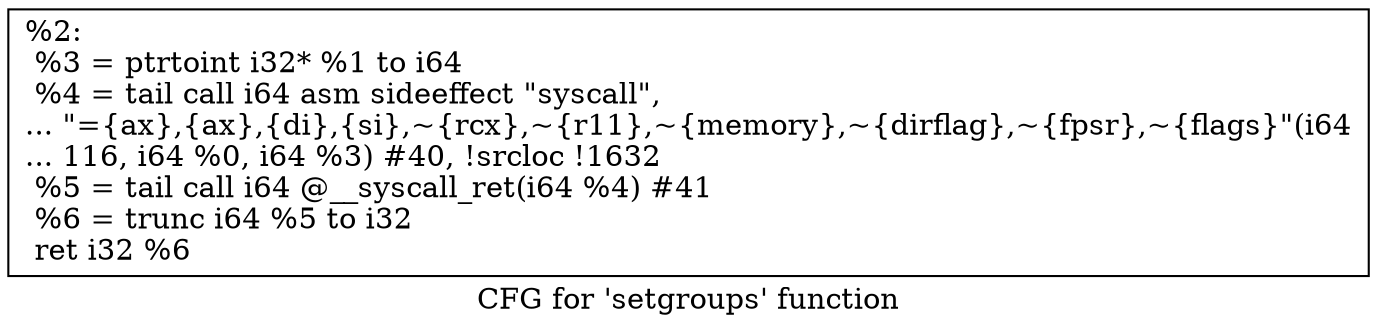 digraph "CFG for 'setgroups' function" {
	label="CFG for 'setgroups' function";

	Node0x1d1aef0 [shape=record,label="{%2:\l  %3 = ptrtoint i32* %1 to i64\l  %4 = tail call i64 asm sideeffect \"syscall\",\l... \"=\{ax\},\{ax\},\{di\},\{si\},~\{rcx\},~\{r11\},~\{memory\},~\{dirflag\},~\{fpsr\},~\{flags\}\"(i64\l... 116, i64 %0, i64 %3) #40, !srcloc !1632\l  %5 = tail call i64 @__syscall_ret(i64 %4) #41\l  %6 = trunc i64 %5 to i32\l  ret i32 %6\l}"];
}
